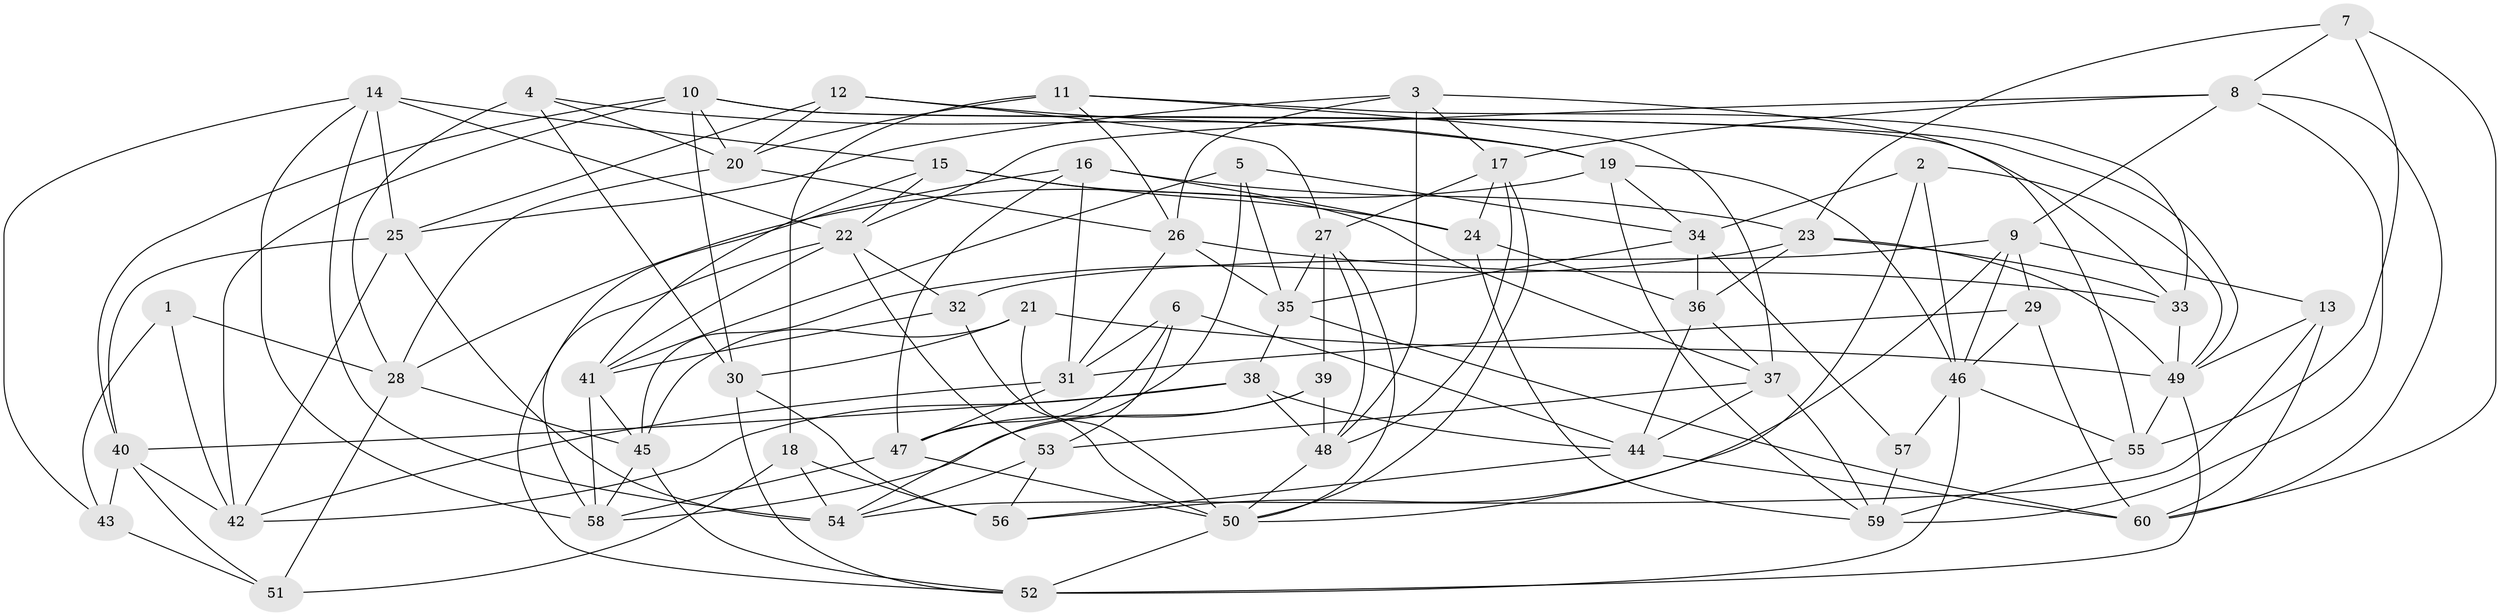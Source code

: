 // original degree distribution, {4: 1.0}
// Generated by graph-tools (version 1.1) at 2025/03/03/09/25 03:03:10]
// undirected, 60 vertices, 160 edges
graph export_dot {
graph [start="1"]
  node [color=gray90,style=filled];
  1;
  2;
  3;
  4;
  5;
  6;
  7;
  8;
  9;
  10;
  11;
  12;
  13;
  14;
  15;
  16;
  17;
  18;
  19;
  20;
  21;
  22;
  23;
  24;
  25;
  26;
  27;
  28;
  29;
  30;
  31;
  32;
  33;
  34;
  35;
  36;
  37;
  38;
  39;
  40;
  41;
  42;
  43;
  44;
  45;
  46;
  47;
  48;
  49;
  50;
  51;
  52;
  53;
  54;
  55;
  56;
  57;
  58;
  59;
  60;
  1 -- 28 [weight=1.0];
  1 -- 42 [weight=1.0];
  1 -- 43 [weight=2.0];
  2 -- 34 [weight=1.0];
  2 -- 46 [weight=1.0];
  2 -- 49 [weight=1.0];
  2 -- 50 [weight=1.0];
  3 -- 17 [weight=1.0];
  3 -- 25 [weight=1.0];
  3 -- 26 [weight=1.0];
  3 -- 48 [weight=2.0];
  3 -- 55 [weight=1.0];
  4 -- 19 [weight=1.0];
  4 -- 20 [weight=1.0];
  4 -- 28 [weight=1.0];
  4 -- 30 [weight=1.0];
  5 -- 34 [weight=1.0];
  5 -- 35 [weight=1.0];
  5 -- 41 [weight=1.0];
  5 -- 54 [weight=1.0];
  6 -- 31 [weight=1.0];
  6 -- 44 [weight=1.0];
  6 -- 47 [weight=1.0];
  6 -- 53 [weight=1.0];
  7 -- 8 [weight=1.0];
  7 -- 23 [weight=1.0];
  7 -- 55 [weight=1.0];
  7 -- 60 [weight=1.0];
  8 -- 9 [weight=1.0];
  8 -- 17 [weight=1.0];
  8 -- 22 [weight=1.0];
  8 -- 59 [weight=1.0];
  8 -- 60 [weight=1.0];
  9 -- 13 [weight=1.0];
  9 -- 29 [weight=1.0];
  9 -- 32 [weight=1.0];
  9 -- 46 [weight=1.0];
  9 -- 56 [weight=1.0];
  10 -- 20 [weight=1.0];
  10 -- 30 [weight=1.0];
  10 -- 33 [weight=1.0];
  10 -- 40 [weight=1.0];
  10 -- 42 [weight=1.0];
  10 -- 49 [weight=1.0];
  11 -- 18 [weight=2.0];
  11 -- 20 [weight=1.0];
  11 -- 26 [weight=1.0];
  11 -- 33 [weight=1.0];
  11 -- 37 [weight=1.0];
  12 -- 19 [weight=1.0];
  12 -- 20 [weight=1.0];
  12 -- 25 [weight=1.0];
  12 -- 27 [weight=1.0];
  13 -- 49 [weight=1.0];
  13 -- 54 [weight=1.0];
  13 -- 60 [weight=1.0];
  14 -- 15 [weight=1.0];
  14 -- 22 [weight=1.0];
  14 -- 25 [weight=1.0];
  14 -- 43 [weight=1.0];
  14 -- 54 [weight=1.0];
  14 -- 58 [weight=1.0];
  15 -- 22 [weight=1.0];
  15 -- 24 [weight=2.0];
  15 -- 37 [weight=1.0];
  15 -- 41 [weight=1.0];
  16 -- 23 [weight=2.0];
  16 -- 24 [weight=1.0];
  16 -- 31 [weight=1.0];
  16 -- 47 [weight=1.0];
  16 -- 58 [weight=1.0];
  17 -- 24 [weight=1.0];
  17 -- 27 [weight=1.0];
  17 -- 48 [weight=1.0];
  17 -- 50 [weight=1.0];
  18 -- 51 [weight=2.0];
  18 -- 54 [weight=1.0];
  18 -- 56 [weight=1.0];
  19 -- 28 [weight=1.0];
  19 -- 34 [weight=1.0];
  19 -- 46 [weight=1.0];
  19 -- 59 [weight=1.0];
  20 -- 26 [weight=1.0];
  20 -- 28 [weight=1.0];
  21 -- 30 [weight=1.0];
  21 -- 45 [weight=1.0];
  21 -- 49 [weight=1.0];
  21 -- 50 [weight=1.0];
  22 -- 32 [weight=1.0];
  22 -- 41 [weight=1.0];
  22 -- 52 [weight=1.0];
  22 -- 53 [weight=2.0];
  23 -- 33 [weight=1.0];
  23 -- 36 [weight=2.0];
  23 -- 45 [weight=1.0];
  23 -- 49 [weight=1.0];
  24 -- 36 [weight=1.0];
  24 -- 59 [weight=1.0];
  25 -- 40 [weight=1.0];
  25 -- 42 [weight=1.0];
  25 -- 54 [weight=1.0];
  26 -- 31 [weight=1.0];
  26 -- 33 [weight=1.0];
  26 -- 35 [weight=1.0];
  27 -- 35 [weight=1.0];
  27 -- 39 [weight=1.0];
  27 -- 48 [weight=1.0];
  27 -- 50 [weight=1.0];
  28 -- 45 [weight=1.0];
  28 -- 51 [weight=1.0];
  29 -- 31 [weight=1.0];
  29 -- 46 [weight=1.0];
  29 -- 60 [weight=1.0];
  30 -- 52 [weight=1.0];
  30 -- 56 [weight=2.0];
  31 -- 42 [weight=1.0];
  31 -- 47 [weight=1.0];
  32 -- 41 [weight=1.0];
  32 -- 50 [weight=1.0];
  33 -- 49 [weight=2.0];
  34 -- 35 [weight=1.0];
  34 -- 36 [weight=1.0];
  34 -- 57 [weight=1.0];
  35 -- 38 [weight=1.0];
  35 -- 60 [weight=1.0];
  36 -- 37 [weight=1.0];
  36 -- 44 [weight=1.0];
  37 -- 44 [weight=1.0];
  37 -- 53 [weight=1.0];
  37 -- 59 [weight=1.0];
  38 -- 40 [weight=1.0];
  38 -- 42 [weight=1.0];
  38 -- 44 [weight=1.0];
  38 -- 48 [weight=2.0];
  39 -- 47 [weight=1.0];
  39 -- 48 [weight=3.0];
  39 -- 58 [weight=1.0];
  40 -- 42 [weight=1.0];
  40 -- 43 [weight=1.0];
  40 -- 51 [weight=1.0];
  41 -- 45 [weight=1.0];
  41 -- 58 [weight=1.0];
  43 -- 51 [weight=2.0];
  44 -- 56 [weight=1.0];
  44 -- 60 [weight=1.0];
  45 -- 52 [weight=1.0];
  45 -- 58 [weight=1.0];
  46 -- 52 [weight=1.0];
  46 -- 55 [weight=1.0];
  46 -- 57 [weight=2.0];
  47 -- 50 [weight=1.0];
  47 -- 58 [weight=1.0];
  48 -- 50 [weight=1.0];
  49 -- 52 [weight=1.0];
  49 -- 55 [weight=2.0];
  50 -- 52 [weight=1.0];
  53 -- 54 [weight=1.0];
  53 -- 56 [weight=1.0];
  55 -- 59 [weight=1.0];
  57 -- 59 [weight=1.0];
}
